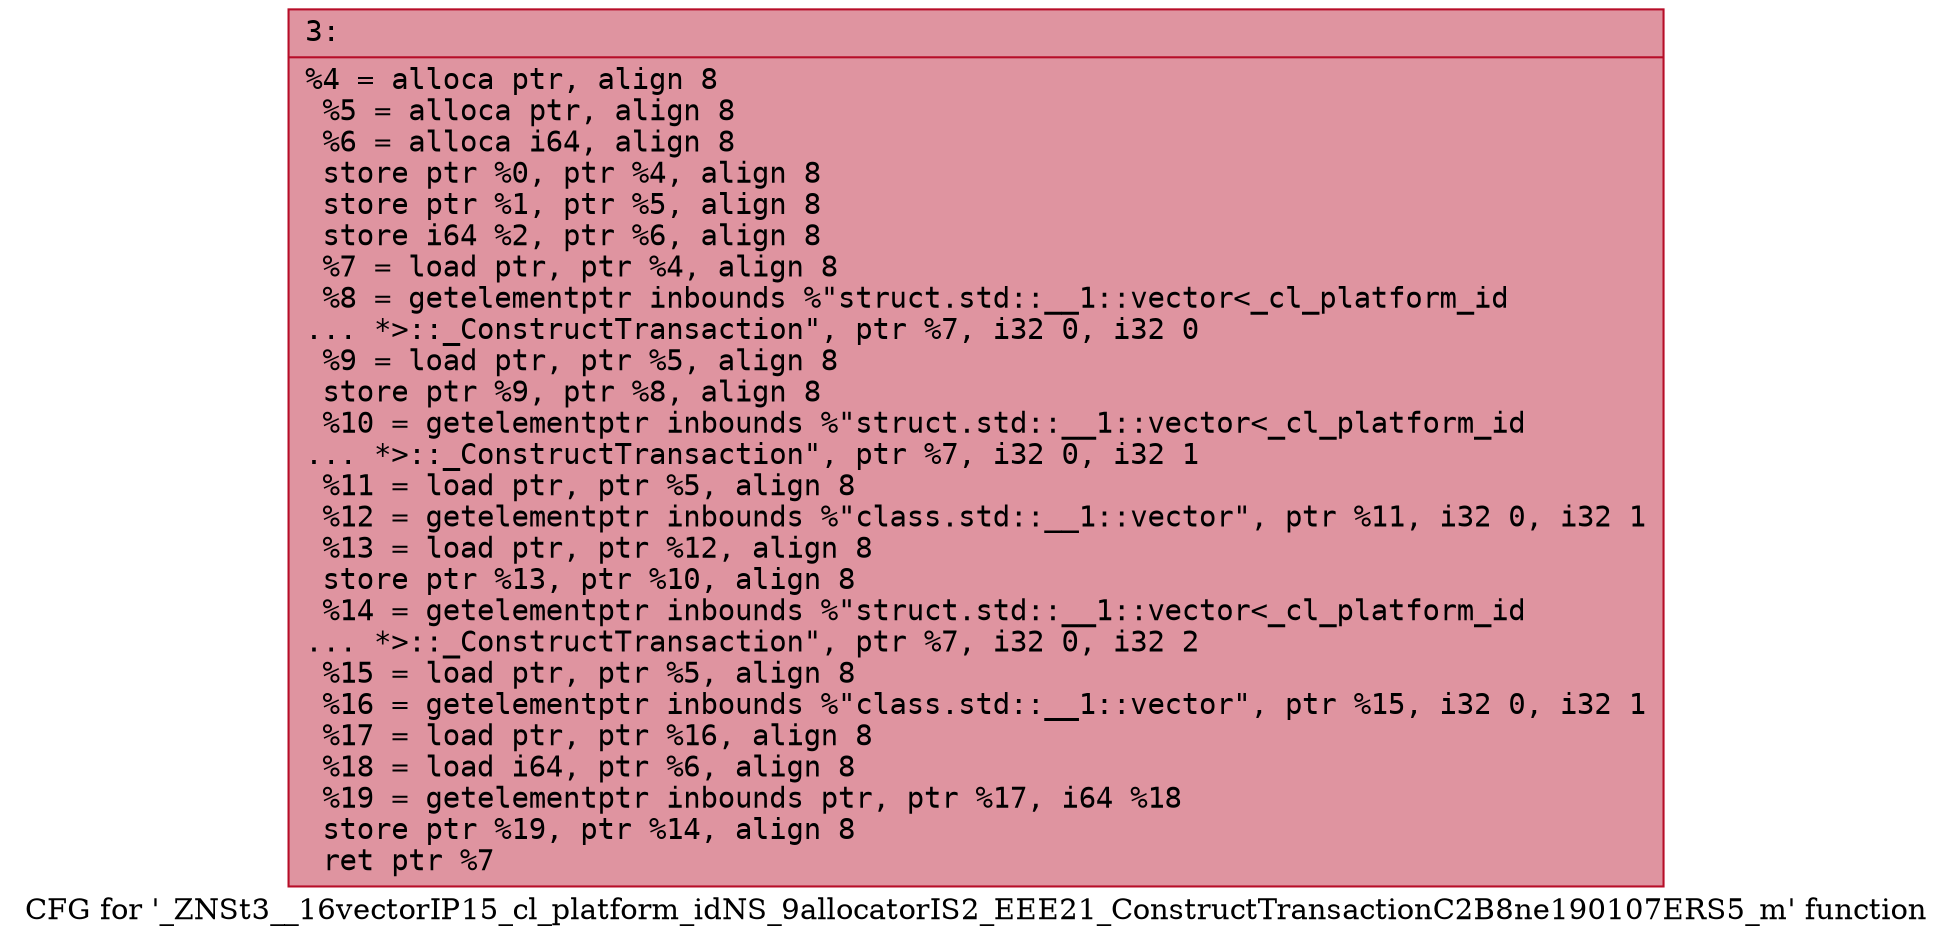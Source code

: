 digraph "CFG for '_ZNSt3__16vectorIP15_cl_platform_idNS_9allocatorIS2_EEE21_ConstructTransactionC2B8ne190107ERS5_m' function" {
	label="CFG for '_ZNSt3__16vectorIP15_cl_platform_idNS_9allocatorIS2_EEE21_ConstructTransactionC2B8ne190107ERS5_m' function";

	Node0x600000634f50 [shape=record,color="#b70d28ff", style=filled, fillcolor="#b70d2870" fontname="Courier",label="{3:\l|  %4 = alloca ptr, align 8\l  %5 = alloca ptr, align 8\l  %6 = alloca i64, align 8\l  store ptr %0, ptr %4, align 8\l  store ptr %1, ptr %5, align 8\l  store i64 %2, ptr %6, align 8\l  %7 = load ptr, ptr %4, align 8\l  %8 = getelementptr inbounds %\"struct.std::__1::vector\<_cl_platform_id\l... *\>::_ConstructTransaction\", ptr %7, i32 0, i32 0\l  %9 = load ptr, ptr %5, align 8\l  store ptr %9, ptr %8, align 8\l  %10 = getelementptr inbounds %\"struct.std::__1::vector\<_cl_platform_id\l... *\>::_ConstructTransaction\", ptr %7, i32 0, i32 1\l  %11 = load ptr, ptr %5, align 8\l  %12 = getelementptr inbounds %\"class.std::__1::vector\", ptr %11, i32 0, i32 1\l  %13 = load ptr, ptr %12, align 8\l  store ptr %13, ptr %10, align 8\l  %14 = getelementptr inbounds %\"struct.std::__1::vector\<_cl_platform_id\l... *\>::_ConstructTransaction\", ptr %7, i32 0, i32 2\l  %15 = load ptr, ptr %5, align 8\l  %16 = getelementptr inbounds %\"class.std::__1::vector\", ptr %15, i32 0, i32 1\l  %17 = load ptr, ptr %16, align 8\l  %18 = load i64, ptr %6, align 8\l  %19 = getelementptr inbounds ptr, ptr %17, i64 %18\l  store ptr %19, ptr %14, align 8\l  ret ptr %7\l}"];
}
